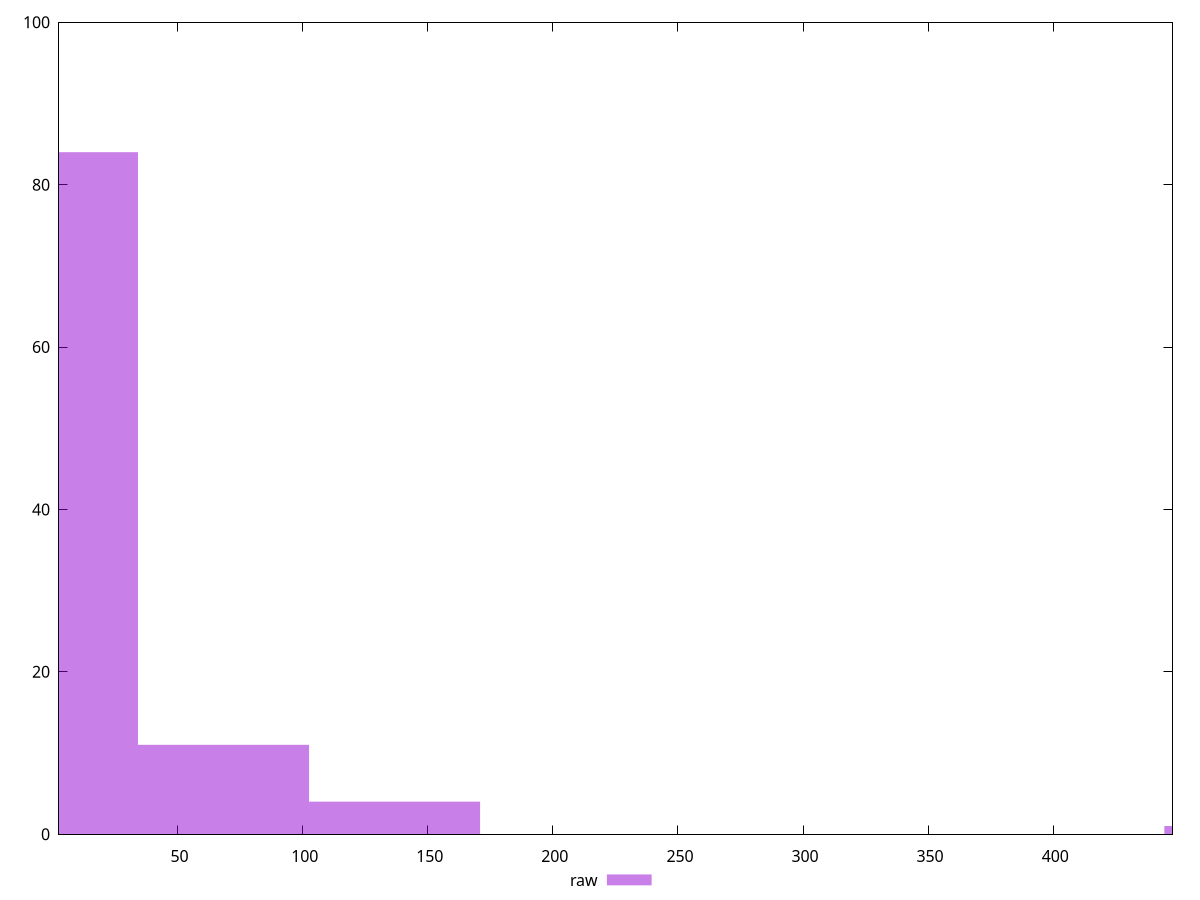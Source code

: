 reset

$raw <<EOF
478.6060427250975 1
68.37229181787107 11
0 84
136.74458363574215 4
EOF

set key outside below
set boxwidth 68.37229181787107
set xrange [2.6169999999999995:447.687]
set yrange [0:100]
set trange [0:100]
set style fill transparent solid 0.5 noborder
set terminal svg size 640, 490 enhanced background rgb 'white'
set output "report_00015_2021-02-09T16-11-33.973Z/server-response-time/samples/pages+cached+noadtech+nomedia+nocss/raw/histogram.svg"

plot $raw title "raw" with boxes

reset
